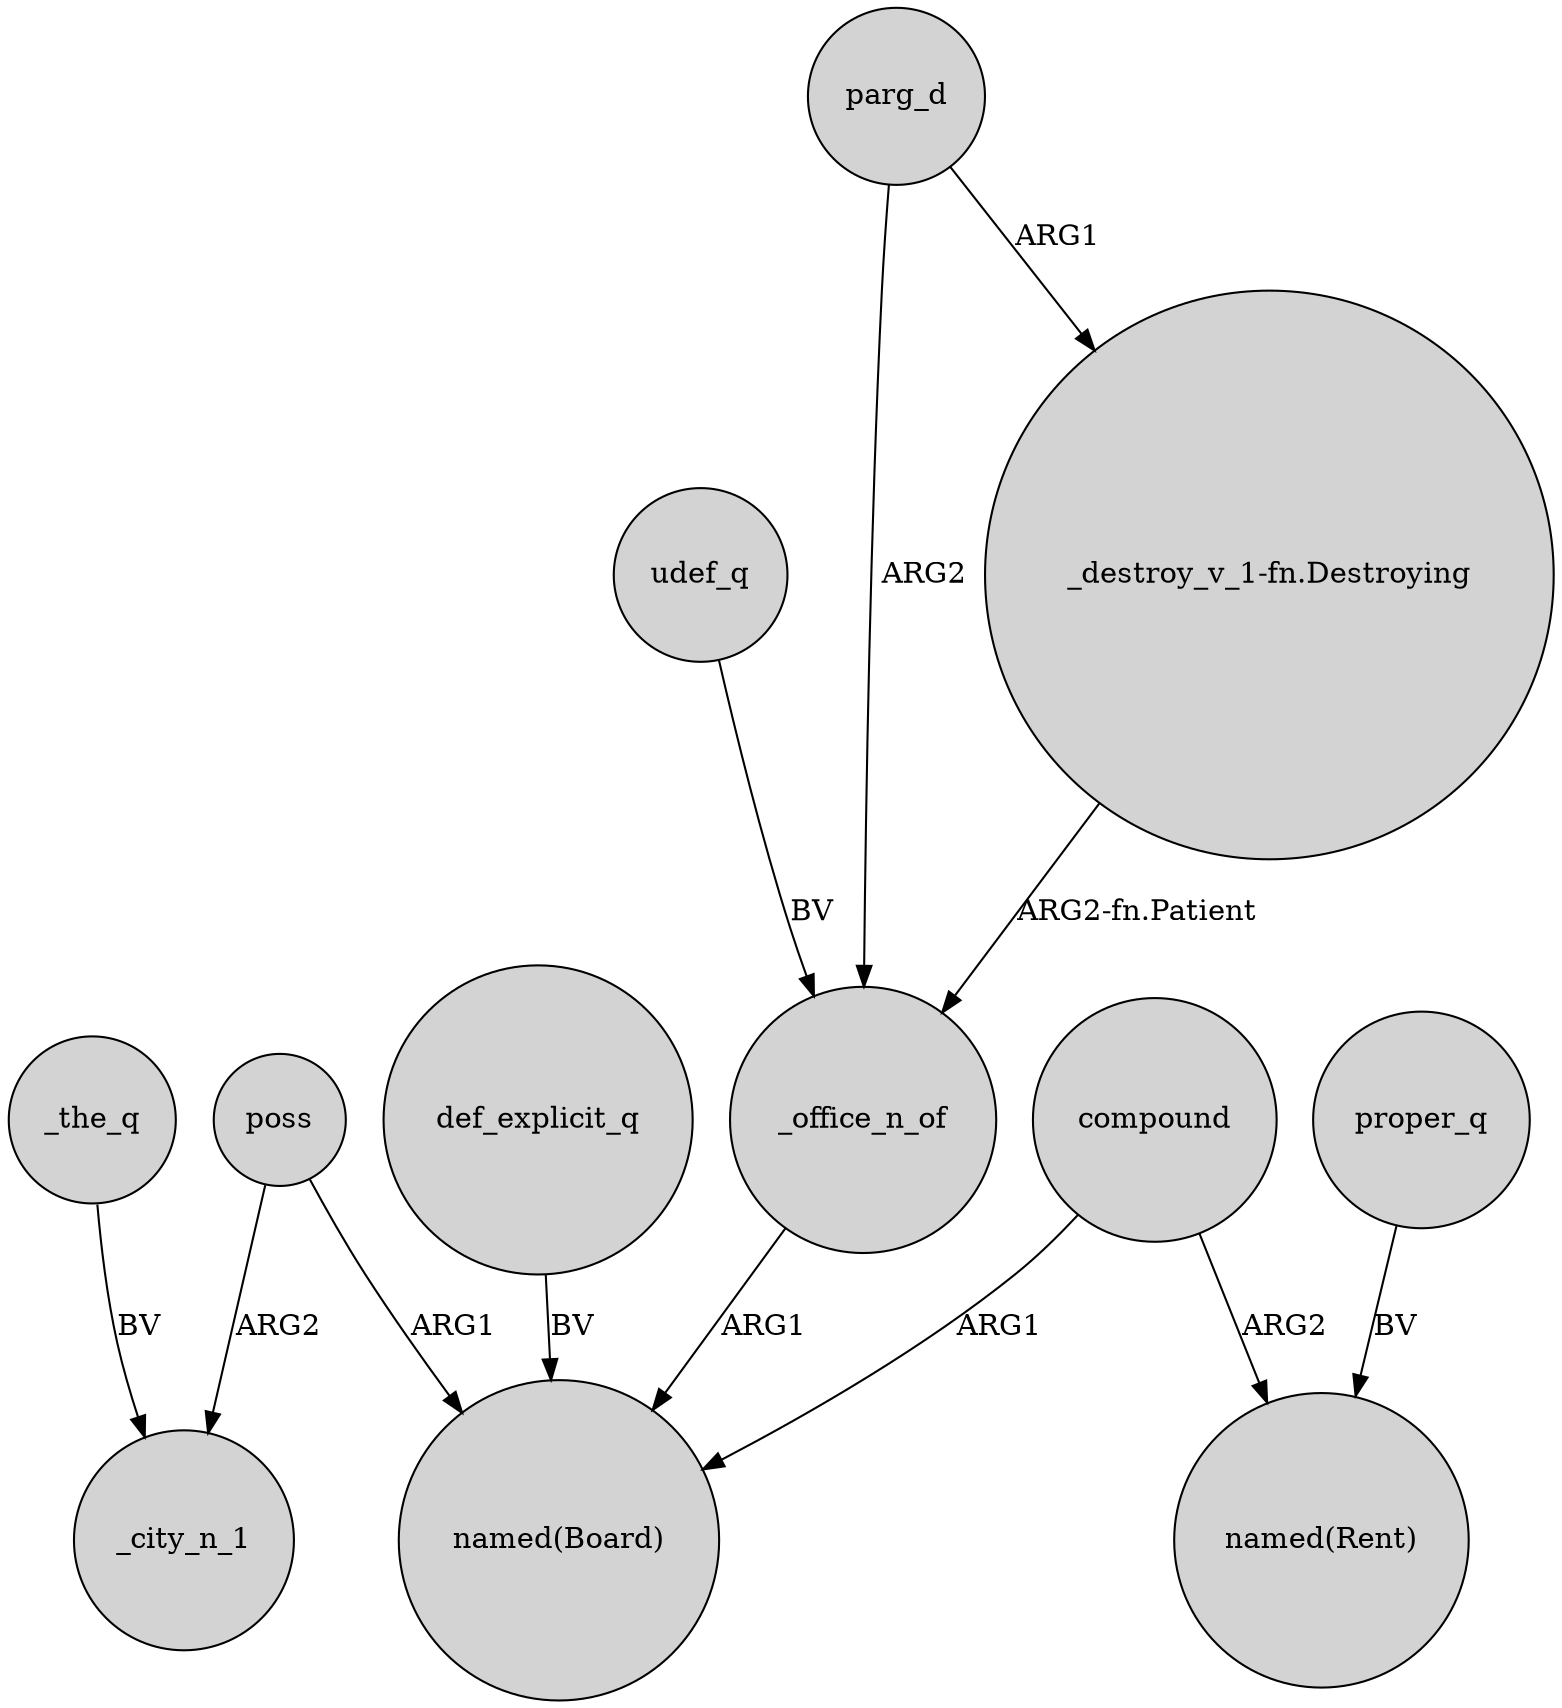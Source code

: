 digraph {
	node [shape=circle style=filled]
	udef_q -> _office_n_of [label=BV]
	def_explicit_q -> "named(Board)" [label=BV]
	compound -> "named(Board)" [label=ARG1]
	parg_d -> _office_n_of [label=ARG2]
	compound -> "named(Rent)" [label=ARG2]
	poss -> _city_n_1 [label=ARG2]
	parg_d -> "_destroy_v_1-fn.Destroying" [label=ARG1]
	proper_q -> "named(Rent)" [label=BV]
	_the_q -> _city_n_1 [label=BV]
	"_destroy_v_1-fn.Destroying" -> _office_n_of [label="ARG2-fn.Patient"]
	_office_n_of -> "named(Board)" [label=ARG1]
	poss -> "named(Board)" [label=ARG1]
}
